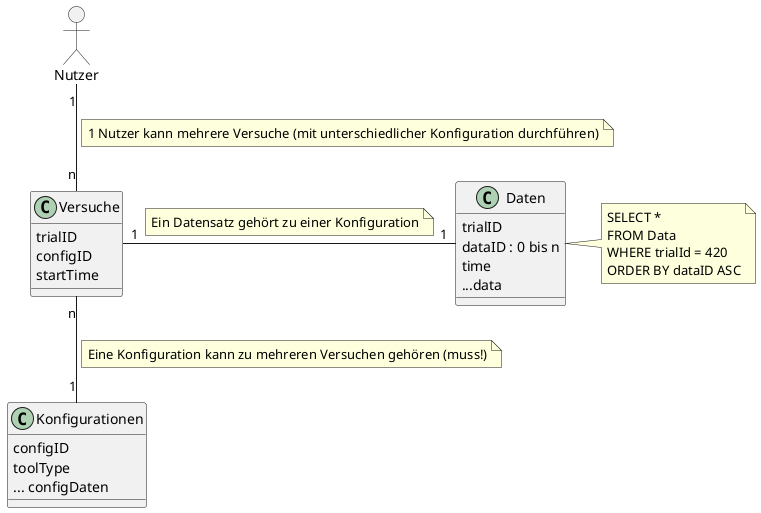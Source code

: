 @startuml database

allowmixing

actor "Nutzer" as n

class "Konfigurationen" as k {
    configID
    toolType
    ... configDaten
}
class "Versuche" as v {
    trialID
    configID
    startTime
}

class "Daten" as d {
    trialID
    dataID : 0 bis n
    time
    ...data
}

n "1" -- "n" v
note on link
    1 Nutzer kann mehrere Versuche (mit unterschiedlicher Konfiguration durchführen)
end note
v "1" -r- "1" d
note on link
    Ein Datensatz gehört zu einer Konfiguration
end note
v "n" -- "1" k
note on link
    Eine Konfiguration kann zu mehreren Versuchen gehören (muss!)
end note

note right of d
    SELECT *
    FROM Data
    WHERE trialId = 420
    ORDER BY dataID ASC
end note
@enduml

